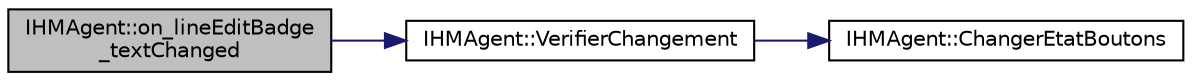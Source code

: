 digraph "IHMAgent::on_lineEditBadge_textChanged"
{
 // LATEX_PDF_SIZE
  edge [fontname="Helvetica",fontsize="10",labelfontname="Helvetica",labelfontsize="10"];
  node [fontname="Helvetica",fontsize="10",shape=record];
  rankdir="LR";
  Node1 [label="IHMAgent::on_lineEditBadge\l_textChanged",height=0.2,width=0.4,color="black", fillcolor="grey75", style="filled", fontcolor="black",tooltip="IHMAgent::on_lineEditBadge_textChanged Lors d'un changement dans le champ badge, on verifie si les in..."];
  Node1 -> Node2 [color="midnightblue",fontsize="10",style="solid"];
  Node2 [label="IHMAgent::VerifierChangement",height=0.2,width=0.4,color="black", fillcolor="white", style="filled",URL="$class_i_h_m_agent.html#a98edd1e168c8488c27a8297f10569937",tooltip="IHMAgent::VerifierChangement Verifie si les informations contenue dans les champ sont identiques à ce..."];
  Node2 -> Node3 [color="midnightblue",fontsize="10",style="solid"];
  Node3 [label="IHMAgent::ChangerEtatBoutons",height=0.2,width=0.4,color="black", fillcolor="white", style="filled",URL="$class_i_h_m_agent.html#ab13928a44729374558c428731ac06dc3",tooltip="IHMAgent::ChangerEtatBoutons Permet de changer l'état des boutons sur l'ihm."];
}
